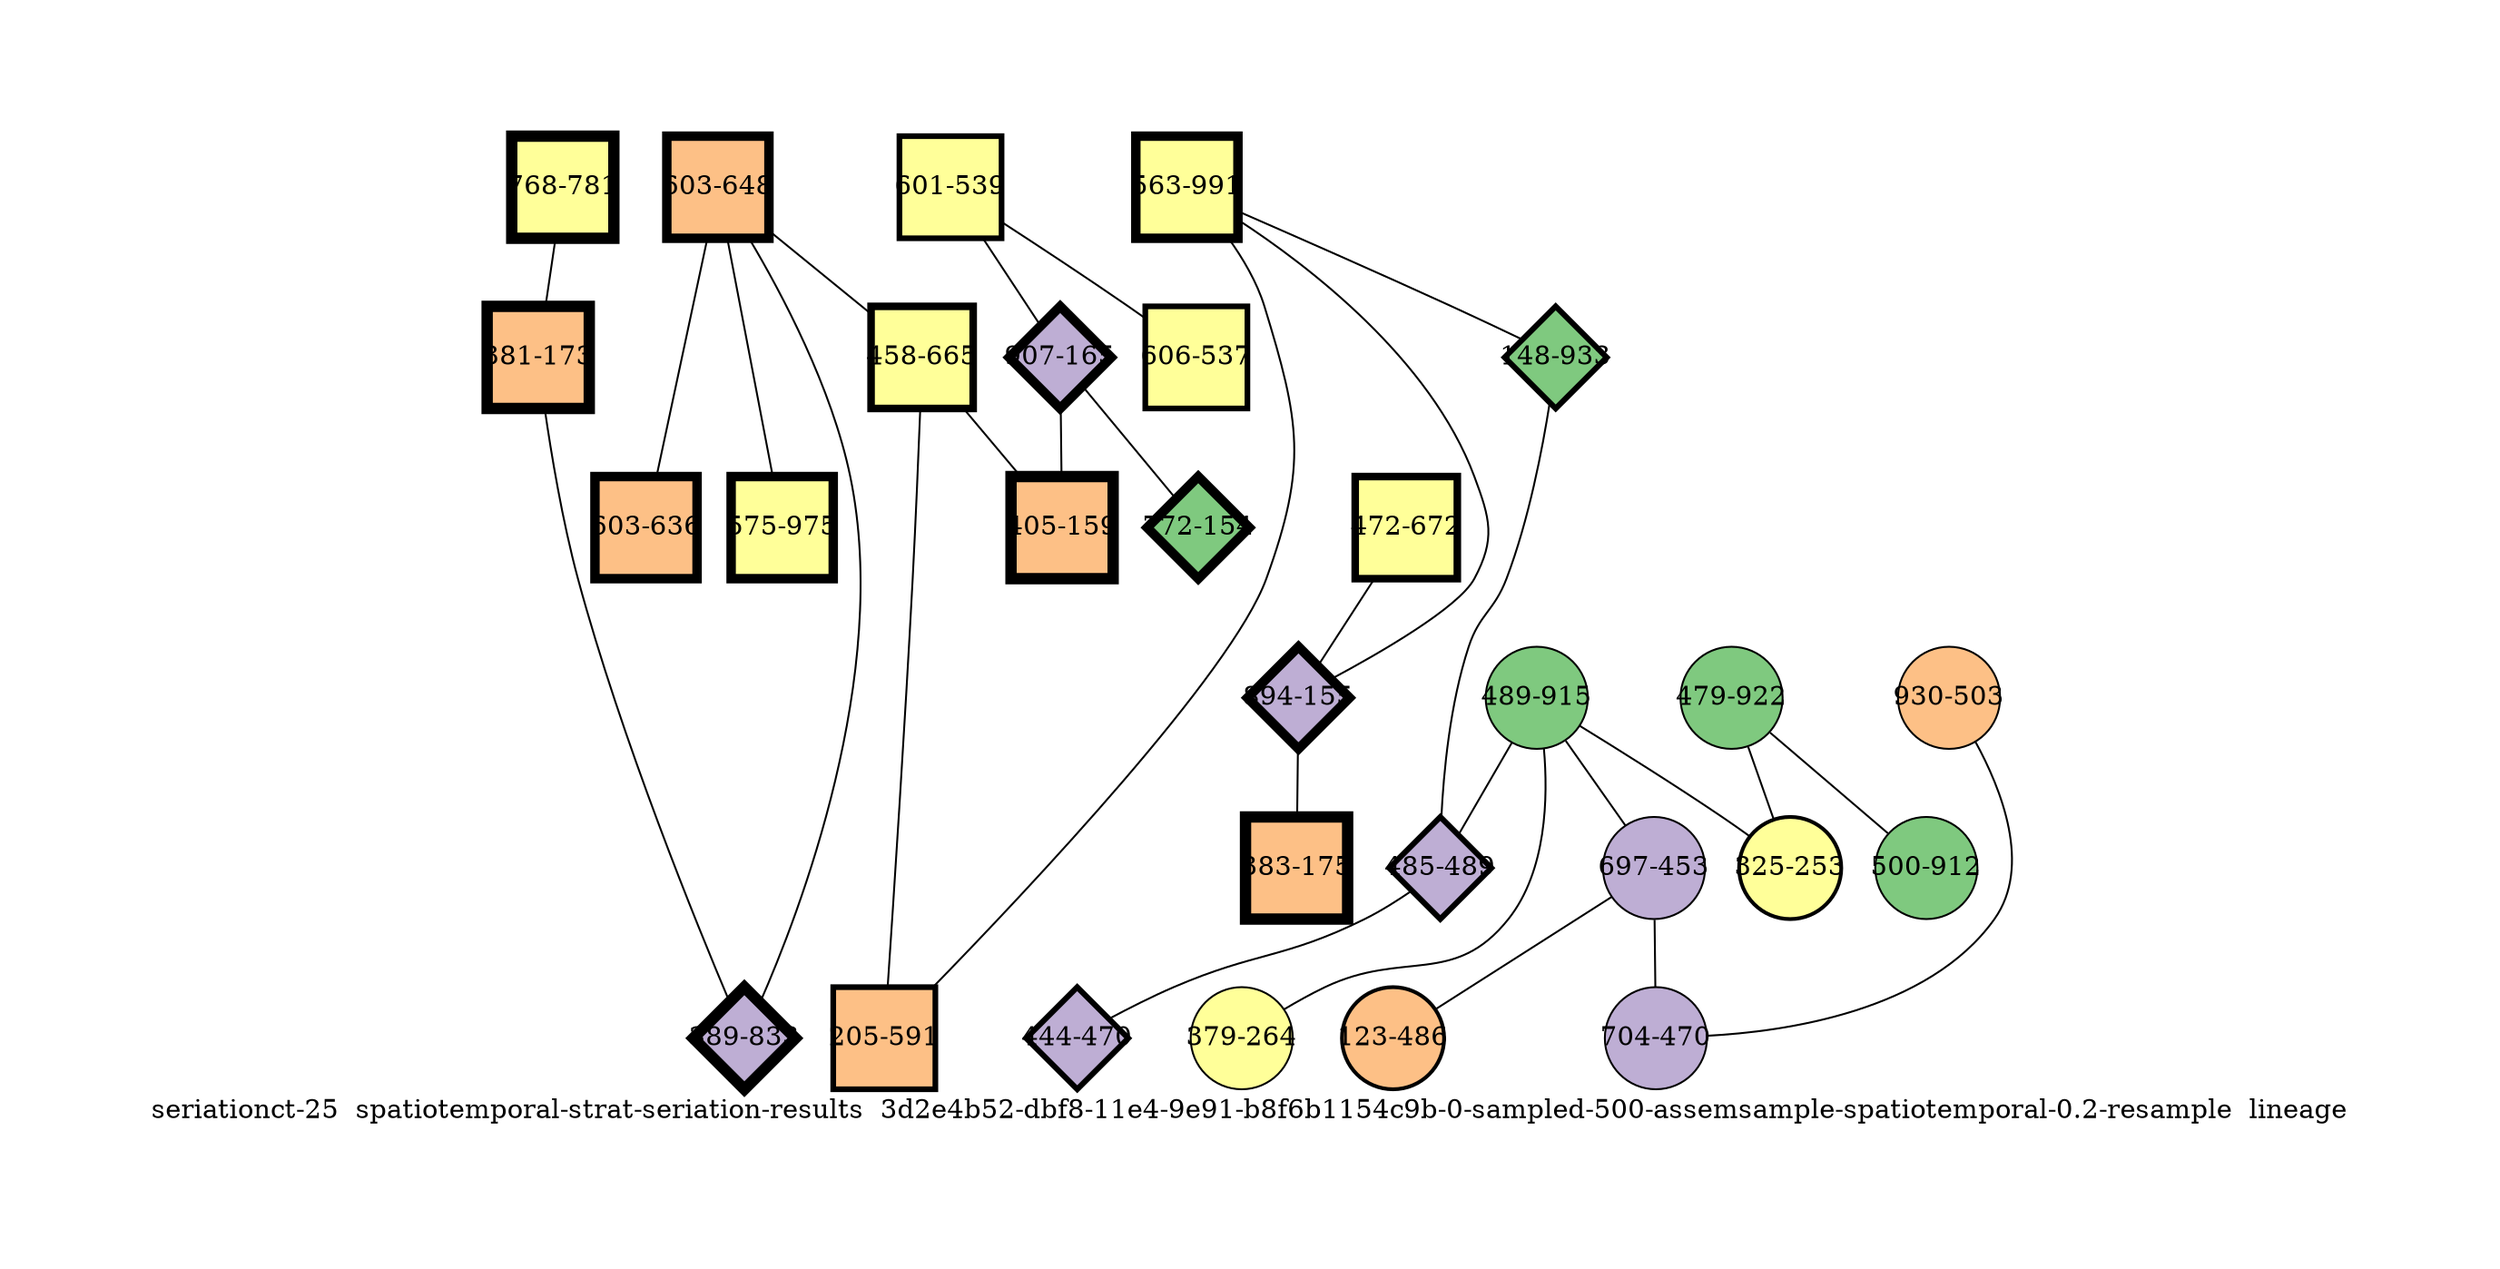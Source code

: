 strict graph "seriationct-25  spatiotemporal-strat-seriation-results  3d2e4b52-dbf8-11e4-9e91-b8f6b1154c9b-0-sampled-500-assemsample-spatiotemporal-0.2-resample  lineage" {
labelloc=b;
ratio=auto;
pad="1.0";
label="seriationct-25  spatiotemporal-strat-seriation-results  3d2e4b52-dbf8-11e4-9e91-b8f6b1154c9b-0-sampled-500-assemsample-spatiotemporal-0.2-resample  lineage";
node [width="0.75", style=filled, fixedsize=true, height="0.75", shape=circle, label=""];
0 [xCoordinate="781.0", appears_in_slice=6, yCoordinate="768.0", colorscheme=accent6, lineage_id=1, short_label="768-781", label="768-781", shape=square, cluster_id=3, fillcolor=4, size="500.0", id=0, penwidth="6.0"];
1 [xCoordinate="991.0", appears_in_slice=5, yCoordinate="563.0", colorscheme=accent6, lineage_id=1, short_label="563-991", label="563-991", shape=square, cluster_id=3, fillcolor=4, size="500.0", id=1, penwidth="5.0"];
2 [xCoordinate="915.0", appears_in_slice=1, yCoordinate="489.0", colorscheme=accent6, lineage_id=0, short_label="489-915", label="489-915", shape=circle, cluster_id=0, fillcolor=1, size="500.0", id=2, penwidth="1.0"];
3 [xCoordinate="453.0", appears_in_slice=1, yCoordinate="697.0", colorscheme=accent6, lineage_id=0, short_label="697-453", label="697-453", shape=circle, cluster_id=1, fillcolor=2, size="500.0", id=3, penwidth="1.0"];
4 [xCoordinate="922.0", appears_in_slice=1, yCoordinate="479.0", colorscheme=accent6, lineage_id=0, short_label="479-922", label="479-922", shape=circle, cluster_id=0, fillcolor=1, size="500.0", id=4, penwidth="1.0"];
5 [xCoordinate="648.0", appears_in_slice=5, yCoordinate="603.0", colorscheme=accent6, lineage_id=1, short_label="603-648", label="603-648", shape=square, cluster_id=2, fillcolor=3, size="500.0", id=5, penwidth="5.0"];
6 [xCoordinate="539.0", appears_in_slice=3, yCoordinate="601.0", colorscheme=accent6, lineage_id=1, short_label="601-539", label="601-539", shape=square, cluster_id=3, fillcolor=4, size="500.0", id=6, penwidth="3.0"];
7 [xCoordinate="503.0", appears_in_slice=1, yCoordinate="930.0", colorscheme=accent6, lineage_id=0, short_label="930-503", label="930-503", shape=circle, cluster_id=2, fillcolor=3, size="500.0", id=7, penwidth="1.0"];
8 [xCoordinate="165.0", appears_in_slice=5, yCoordinate="907.0", colorscheme=accent6, lineage_id=2, short_label="907-165", label="907-165", shape=diamond, cluster_id=1, fillcolor=2, size="500.0", id=8, penwidth="5.0"];
9 [xCoordinate="672.0", appears_in_slice=4, yCoordinate="472.0", colorscheme=accent6, lineage_id=1, short_label="472-672", label="472-672", shape=square, cluster_id=3, fillcolor=4, size="500.0", id=9, penwidth="4.0"];
10 [xCoordinate="665.0", appears_in_slice=4, yCoordinate="458.0", colorscheme=accent6, lineage_id=1, short_label="458-665", label="458-665", shape=square, cluster_id=3, fillcolor=4, size="500.0", id=10, penwidth="4.0"];
11 [xCoordinate="264.0", appears_in_slice=1, yCoordinate="379.0", colorscheme=accent6, lineage_id=0, short_label="379-264", label="379-264", shape=circle, cluster_id=3, fillcolor=4, size="500.0", id=11, penwidth="1.0"];
12 [xCoordinate="173.0", appears_in_slice=6, yCoordinate="381.0", colorscheme=accent6, lineage_id=1, short_label="381-173", label="381-173", shape=square, cluster_id=2, fillcolor=3, size="500.0", id=12, penwidth="6.0"];
13 [xCoordinate="159.0", appears_in_slice=6, yCoordinate="405.0", colorscheme=accent6, lineage_id=1, short_label="405-159", label="405-159", shape=square, cluster_id=2, fillcolor=3, size="500.0", id=13, penwidth="6.0"];
14 [xCoordinate="833.0", appears_in_slice=6, yCoordinate="389.0", colorscheme=accent6, lineage_id=2, short_label="389-833", label="389-833", shape=diamond, cluster_id=1, fillcolor=2, size="500.0", id=14, penwidth="6.0"];
15 [xCoordinate="154.0", appears_in_slice=5, yCoordinate="772.0", colorscheme=accent6, lineage_id=2, short_label="772-154", label="772-154", shape=diamond, cluster_id=0, fillcolor=1, size="500.0", id=15, penwidth="5.0"];
16 [xCoordinate="933.0", appears_in_slice=3, yCoordinate="148.0", colorscheme=accent6, lineage_id=2, short_label="148-933", label="148-933", shape=diamond, cluster_id=0, fillcolor=1, size="500.0", id=16, penwidth="3.0"];
17 [xCoordinate="537.0", appears_in_slice=3, yCoordinate="606.0", colorscheme=accent6, lineage_id=1, short_label="606-537", label="606-537", shape=square, cluster_id=3, fillcolor=4, size="500.0", id=17, penwidth="3.0"];
18 [xCoordinate="912.0", appears_in_slice=1, yCoordinate="500.0", colorscheme=accent6, lineage_id=0, short_label="500-912", label="500-912", shape=circle, cluster_id=0, fillcolor=1, size="500.0", id=18, penwidth="1.0"];
19 [xCoordinate="486.0", appears_in_slice=2, yCoordinate="123.0", colorscheme=accent6, lineage_id=0, short_label="123-486", label="123-486", shape=circle, cluster_id=2, fillcolor=3, size="500.0", id=19, penwidth="2.0"];
20 [xCoordinate="636.0", appears_in_slice=5, yCoordinate="603.0", colorscheme=accent6, lineage_id=1, short_label="603-636", label="603-636", shape=square, cluster_id=2, fillcolor=3, size="500.0", id=20, penwidth="5.0"];
21 [xCoordinate="975.0", appears_in_slice=5, yCoordinate="575.0", colorscheme=accent6, lineage_id=1, short_label="575-975", label="575-975", shape=square, cluster_id=3, fillcolor=4, size="500.0", id=21, penwidth="5.0"];
22 [xCoordinate="155.0", appears_in_slice=5, yCoordinate="894.0", colorscheme=accent6, lineage_id=2, short_label="894-155", label="894-155", shape=diamond, cluster_id=1, fillcolor=2, size="500.0", id=22, penwidth="5.0"];
23 [xCoordinate="591.0", appears_in_slice=3, yCoordinate="205.0", colorscheme=accent6, lineage_id=1, short_label="205-591", label="205-591", shape=square, cluster_id=2, fillcolor=3, size="500.0", id=23, penwidth="3.0"];
24 [xCoordinate="253.0", appears_in_slice=2, yCoordinate="325.0", colorscheme=accent6, lineage_id=0, short_label="325-253", label="325-253", shape=circle, cluster_id=3, fillcolor=4, size="500.0", id=24, penwidth="2.0"];
25 [xCoordinate="489.0", appears_in_slice=3, yCoordinate="485.0", colorscheme=accent6, lineage_id=2, short_label="485-489", label="485-489", shape=diamond, cluster_id=1, fillcolor=2, size="500.0", id=25, penwidth="3.0"];
26 [xCoordinate="175.0", appears_in_slice=6, yCoordinate="383.0", colorscheme=accent6, lineage_id=1, short_label="383-175", label="383-175", shape=square, cluster_id=2, fillcolor=3, size="500.0", id=26, penwidth="6.0"];
27 [xCoordinate="470.0", appears_in_slice=1, yCoordinate="704.0", colorscheme=accent6, lineage_id=0, short_label="704-470", label="704-470", shape=circle, cluster_id=1, fillcolor=2, size="500.0", id=27, penwidth="1.0"];
28 [xCoordinate="470.0", appears_in_slice=3, yCoordinate="444.0", colorscheme=accent6, lineage_id=2, short_label="444-470", label="444-470", shape=diamond, cluster_id=1, fillcolor=2, size="500.0", id=28, penwidth="3.0"];
0 -- 12  [inverseweight="18.7382922249", weight="0.0533666562565"];
1 -- 16  [inverseweight="3.00681515301", weight="0.332577810444"];
1 -- 22  [inverseweight="21.7597069945", weight="0.0459565011723"];
1 -- 23  [inverseweight="4.31194736504", weight="0.231913777081"];
2 -- 11  [inverseweight="1.43007818222", weight="0.699262468605"];
2 -- 24  [inverseweight="3.88496753035", weight="0.257402408691"];
2 -- 3  [inverseweight="2.74501614376", weight="0.364296582471"];
2 -- 25  [inverseweight="1.59807222565", weight="0.625753945253"];
3 -- 19  [inverseweight="2.33466499097", weight="0.428326977904"];
3 -- 27  [inverseweight="21.9264504827", weight="0.045607017004"];
4 -- 24  [inverseweight="2.77179578516", weight="0.360776939396"];
4 -- 18  [inverseweight="15.7329193882", weight="0.0635609943283"];
5 -- 10  [inverseweight="1.43262359003", weight="0.698020057018"];
5 -- 20  [inverseweight="15.1864184808", weight="0.0658483105326"];
5 -- 21  [inverseweight="13.7205324987", weight="0.0728834686332"];
5 -- 14  [inverseweight="1.49051326315", weight="0.670909830007"];
6 -- 8  [inverseweight="3.28790865696", weight="0.304144702403"];
6 -- 17  [inverseweight="12.8078879895", weight="0.0780768851838"];
7 -- 27  [inverseweight="9.21199371698", weight="0.108554133961"];
8 -- 13  [inverseweight="2.38052057965", weight="0.420076183567"];
8 -- 15  [inverseweight="2.18655639703", weight="0.457340136004"];
9 -- 22  [inverseweight="3.23639848909", weight="0.30898543655"];
10 -- 13  [inverseweight="2.59790215774", weight="0.384925966908"];
10 -- 23  [inverseweight="4.05927605857", weight="0.246349345443"];
12 -- 14  [inverseweight="13.0410132739", weight="0.0766811580507"];
16 -- 25  [inverseweight="21.2429644331", weight="0.0470744091838"];
22 -- 26  [inverseweight="3.22641083075", weight="0.309941930045"];
25 -- 28  [inverseweight="20.5846742398", weight="0.048579831206"];
}

